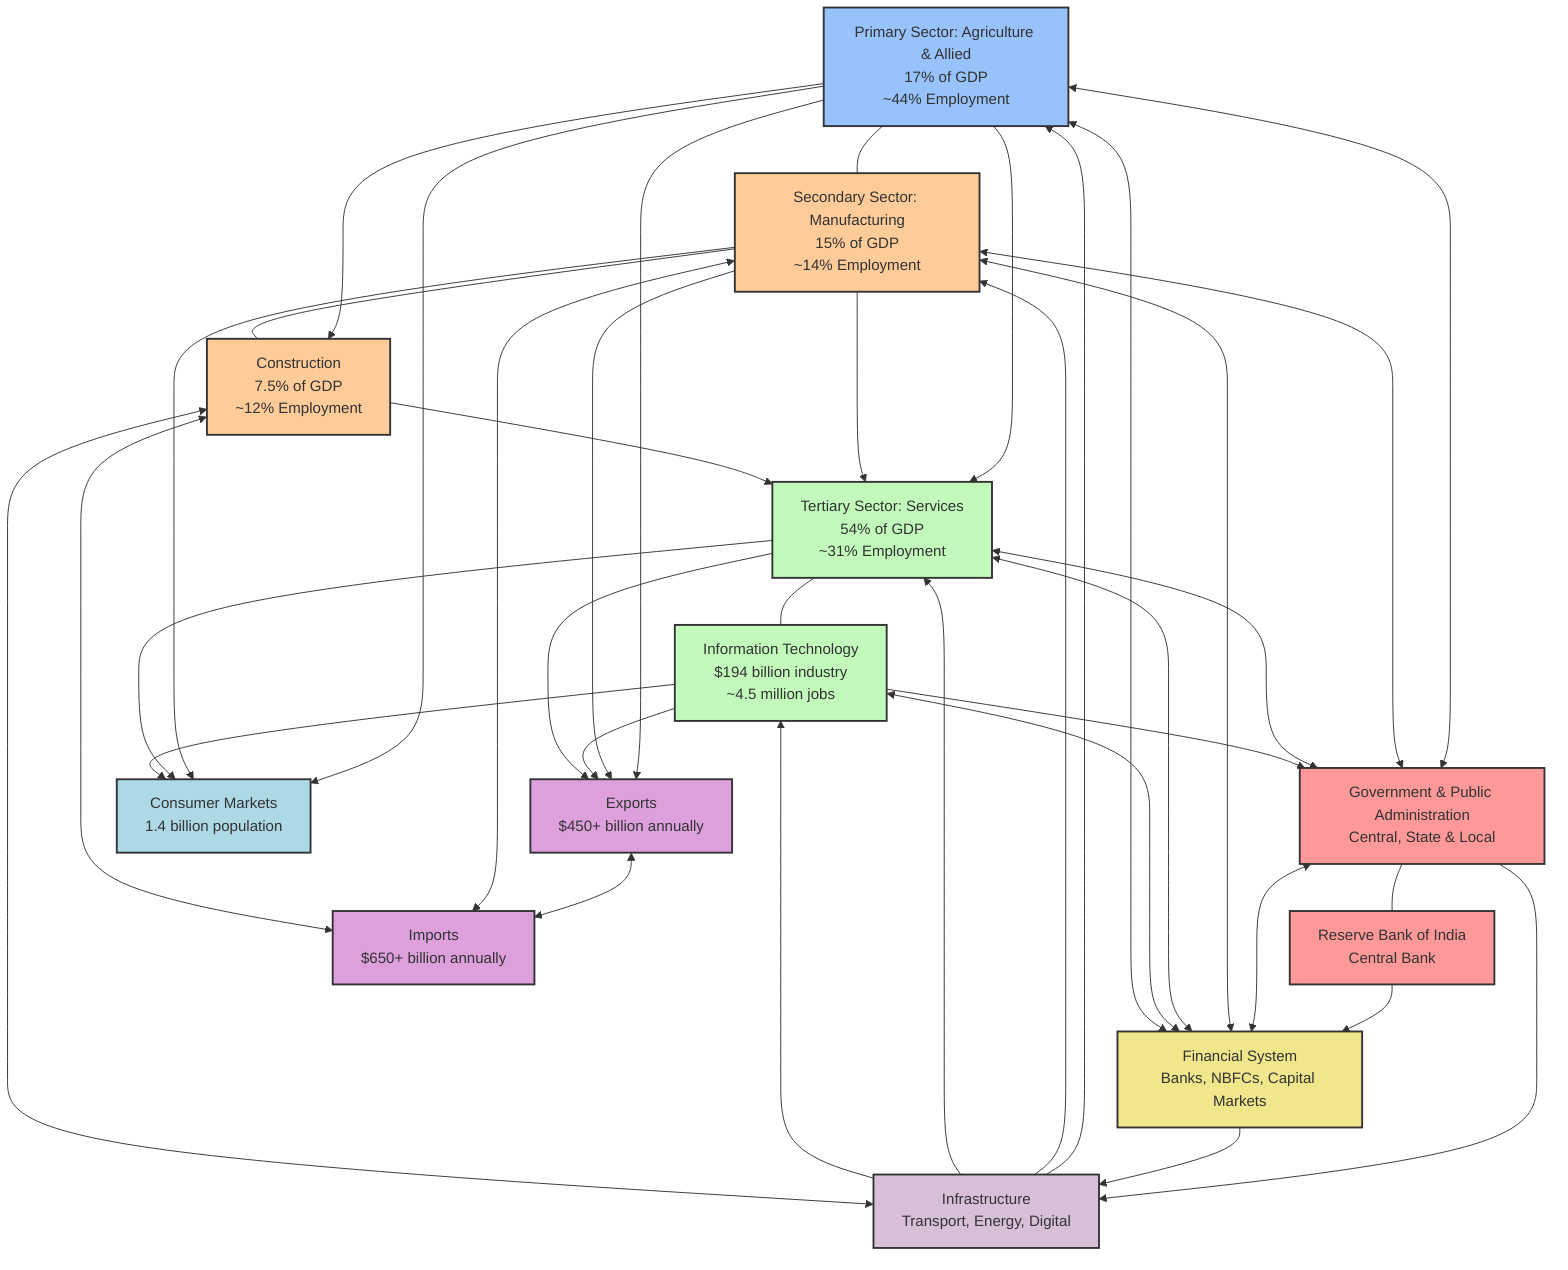 graph TD
%% Primary Sectors of the Economy
AG[Primary Sector: Agriculture & Allied<br>17% of GDP<br>~44% Employment]
AG:::primarySector

%% Secondary Sectors of the Economy
MFG[Secondary Sector: Manufacturing<br>15% of GDP<br>~14% Employment]
MFG:::secondarySector
AG --- MFG

CON[Construction<br>7.5% of GDP<br>~12% Employment]
CON:::secondarySector
AG --> CON
MFG --- CON

%% Tertiary Sectors of the Economy
SVC[Tertiary Sector: Services<br>54% of GDP<br>~31% Employment]
SVC:::tertiarySector
AG --> SVC
MFG --> SVC
CON --> SVC

IT[Information Technology<br>$194 billion industry<br>~4.5 million jobs]
IT:::tertiarySector
SVC --- IT

%% Government and Regulatory Bodies
GOV[Government & Public Administration<br>Central, State & Local]
GOV:::governmentSector
AG <--> GOV
MFG <--> GOV
SVC <--> GOV
IT --> GOV

RBI[Reserve Bank of India<br>Central Bank]
RBI:::governmentSector
GOV --- RBI

%% Financial Ecosystem
FIN[Financial System<br>Banks, NBFCs, Capital Markets]
FIN:::financialSector
RBI --> FIN
GOV <--> FIN

%% Major Economic Connections
MFG <--> FIN
SVC <--> FIN
IT <--> FIN
AG <--> FIN

%% International Trade
EXP[Exports<br>$450+ billion annually]
EXP:::tradeSector
AG --> EXP
MFG --> EXP
IT --> EXP
SVC --> EXP

IMP[Imports<br>$650+ billion annually]
IMP:::tradeSector
EXP <--> IMP
MFG <--> IMP
CON <--> IMP

%% Consumer Economy
CON_MRKTS[Consumer Markets<br>1.4 billion population]
CON_MRKTS:::consumerSector
AG --> CON_MRKTS
MFG --> CON_MRKTS
SVC --> CON_MRKTS
IT --> CON_MRKTS

%% Infrastructure
INF[Infrastructure<br>Transport, Energy, Digital]
INF:::infrastructureSector
GOV --> INF
FIN --> INF
INF --> AG
INF --> MFG
INF --> SVC
INF --> IT
INF <--> CON

%% Style Definitions
classDef primarySector fill:#97C2FC,stroke:#333,stroke-width:2px
classDef secondarySector fill:#FFCC99,stroke:#333,stroke-width:2px
classDef tertiarySector fill:#C2FABC,stroke:#333,stroke-width:2px
classDef governmentSector fill:#FF9999,stroke:#333,stroke-width:2px
classDef financialSector fill:#F0E68C,stroke:#333,stroke-width:2px
classDef tradeSector fill:#DDA0DD,stroke:#333,stroke-width:2px
classDef consumerSector fill:#ADD8E6,stroke:#333,stroke-width:2px
classDef infrastructureSector fill:#D8BFD8,stroke:#333,stroke-width:2px